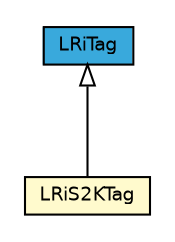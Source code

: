 #!/usr/local/bin/dot
#
# Class diagram 
# Generated by UMLGraph version R5_7_2-3-gee82a7 (http://www.umlgraph.org/)
#

digraph G {
	edge [fontname="Helvetica",fontsize=10,labelfontname="Helvetica",labelfontsize=10];
	node [fontname="Helvetica",fontsize=10,shape=plaintext];
	nodesep=0.25;
	ranksep=0.5;
	// com.st.st25sdk.type5.LRiS2KTag
	c8400 [label=<<table title="com.st.st25sdk.type5.LRiS2KTag" border="0" cellborder="1" cellspacing="0" cellpadding="2" port="p" bgcolor="lemonChiffon" href="./LRiS2KTag.html">
		<tr><td><table border="0" cellspacing="0" cellpadding="1">
<tr><td align="center" balign="center"> LRiS2KTag </td></tr>
		</table></td></tr>
		</table>>, URL="./LRiS2KTag.html", fontname="Helvetica", fontcolor="black", fontsize=9.0];
	// com.st.st25sdk.type5.LRiTag
	c8408 [label=<<table title="com.st.st25sdk.type5.LRiTag" border="0" cellborder="1" cellspacing="0" cellpadding="2" port="p" bgcolor="#39a9dc" href="./LRiTag.html">
		<tr><td><table border="0" cellspacing="0" cellpadding="1">
<tr><td align="center" balign="center"> LRiTag </td></tr>
		</table></td></tr>
		</table>>, URL="./LRiTag.html", fontname="Helvetica", fontcolor="black", fontsize=9.0];
	//com.st.st25sdk.type5.LRiS2KTag extends com.st.st25sdk.type5.LRiTag
	c8408:p -> c8400:p [dir=back,arrowtail=empty];
}

